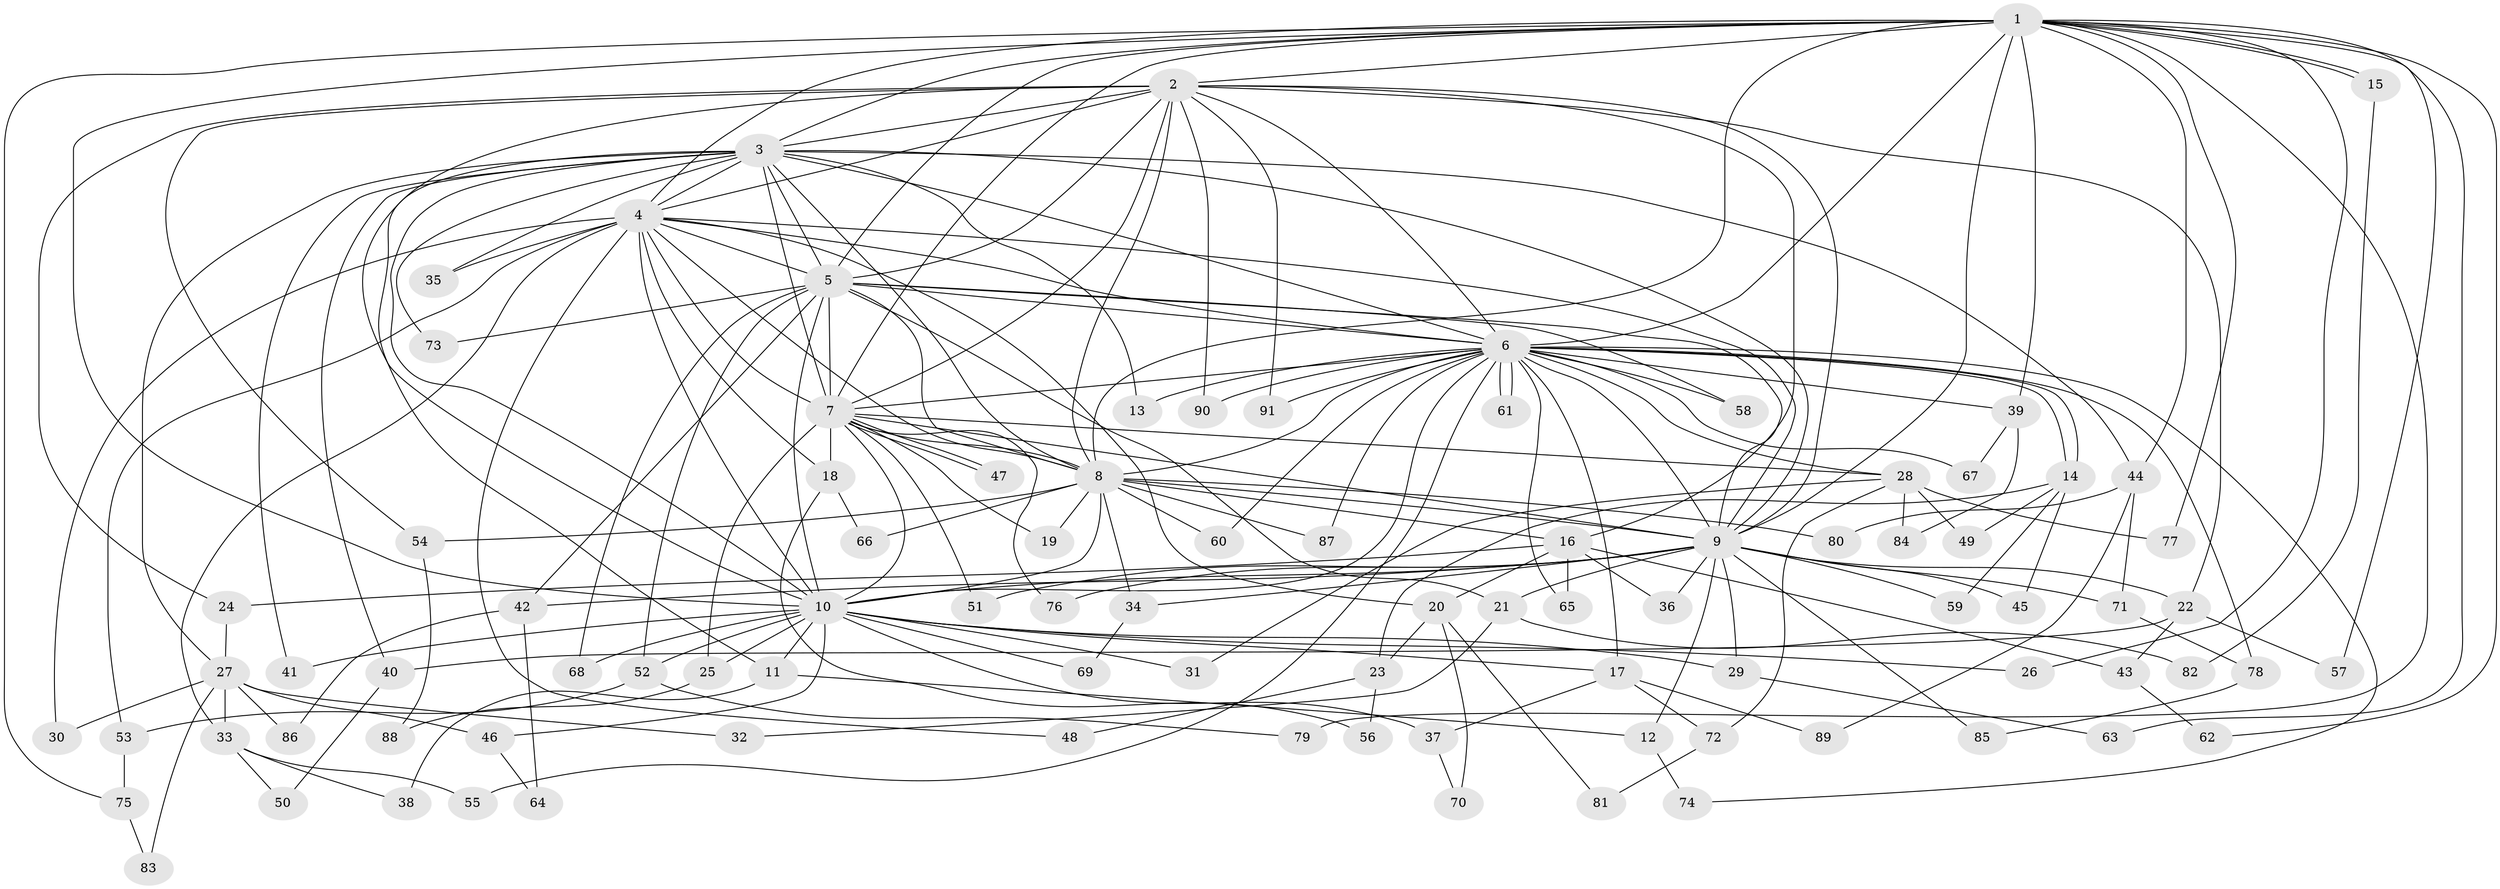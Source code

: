 // coarse degree distribution, {23: 0.018518518518518517, 19: 0.018518518518518517, 3: 0.16666666666666666, 2: 0.5370370370370371, 5: 0.037037037037037035, 1: 0.1111111111111111, 4: 0.05555555555555555, 14: 0.018518518518518517, 17: 0.018518518518518517, 8: 0.018518518518518517}
// Generated by graph-tools (version 1.1) at 2025/48/03/04/25 21:48:18]
// undirected, 91 vertices, 207 edges
graph export_dot {
graph [start="1"]
  node [color=gray90,style=filled];
  1;
  2;
  3;
  4;
  5;
  6;
  7;
  8;
  9;
  10;
  11;
  12;
  13;
  14;
  15;
  16;
  17;
  18;
  19;
  20;
  21;
  22;
  23;
  24;
  25;
  26;
  27;
  28;
  29;
  30;
  31;
  32;
  33;
  34;
  35;
  36;
  37;
  38;
  39;
  40;
  41;
  42;
  43;
  44;
  45;
  46;
  47;
  48;
  49;
  50;
  51;
  52;
  53;
  54;
  55;
  56;
  57;
  58;
  59;
  60;
  61;
  62;
  63;
  64;
  65;
  66;
  67;
  68;
  69;
  70;
  71;
  72;
  73;
  74;
  75;
  76;
  77;
  78;
  79;
  80;
  81;
  82;
  83;
  84;
  85;
  86;
  87;
  88;
  89;
  90;
  91;
  1 -- 2;
  1 -- 3;
  1 -- 4;
  1 -- 5;
  1 -- 6;
  1 -- 7;
  1 -- 8;
  1 -- 9;
  1 -- 10;
  1 -- 15;
  1 -- 15;
  1 -- 26;
  1 -- 39;
  1 -- 44;
  1 -- 57;
  1 -- 62;
  1 -- 63;
  1 -- 75;
  1 -- 77;
  1 -- 79;
  2 -- 3;
  2 -- 4;
  2 -- 5;
  2 -- 6;
  2 -- 7;
  2 -- 8;
  2 -- 9;
  2 -- 10;
  2 -- 16;
  2 -- 22;
  2 -- 24;
  2 -- 54;
  2 -- 90;
  2 -- 91;
  3 -- 4;
  3 -- 5;
  3 -- 6;
  3 -- 7;
  3 -- 8;
  3 -- 9;
  3 -- 10;
  3 -- 11;
  3 -- 13;
  3 -- 27;
  3 -- 35;
  3 -- 40;
  3 -- 41;
  3 -- 44;
  3 -- 73;
  4 -- 5;
  4 -- 6;
  4 -- 7;
  4 -- 8;
  4 -- 9;
  4 -- 10;
  4 -- 18;
  4 -- 20;
  4 -- 30;
  4 -- 33;
  4 -- 35;
  4 -- 48;
  4 -- 53;
  5 -- 6;
  5 -- 7;
  5 -- 8;
  5 -- 9;
  5 -- 10;
  5 -- 21;
  5 -- 42;
  5 -- 52;
  5 -- 58;
  5 -- 68;
  5 -- 73;
  6 -- 7;
  6 -- 8;
  6 -- 9;
  6 -- 10;
  6 -- 13;
  6 -- 14;
  6 -- 14;
  6 -- 17;
  6 -- 28;
  6 -- 39;
  6 -- 55;
  6 -- 58;
  6 -- 60;
  6 -- 61;
  6 -- 61;
  6 -- 65;
  6 -- 67;
  6 -- 74;
  6 -- 78;
  6 -- 87;
  6 -- 90;
  6 -- 91;
  7 -- 8;
  7 -- 9;
  7 -- 10;
  7 -- 18;
  7 -- 19;
  7 -- 25;
  7 -- 28;
  7 -- 47;
  7 -- 47;
  7 -- 51;
  7 -- 76;
  8 -- 9;
  8 -- 10;
  8 -- 16;
  8 -- 19;
  8 -- 34;
  8 -- 54;
  8 -- 60;
  8 -- 66;
  8 -- 80;
  8 -- 87;
  9 -- 10;
  9 -- 12;
  9 -- 21;
  9 -- 22;
  9 -- 29;
  9 -- 34;
  9 -- 36;
  9 -- 42;
  9 -- 45;
  9 -- 51;
  9 -- 59;
  9 -- 71;
  9 -- 76;
  9 -- 85;
  10 -- 11;
  10 -- 17;
  10 -- 25;
  10 -- 26;
  10 -- 29;
  10 -- 31;
  10 -- 37;
  10 -- 41;
  10 -- 46;
  10 -- 52;
  10 -- 68;
  10 -- 69;
  11 -- 12;
  11 -- 38;
  12 -- 74;
  14 -- 23;
  14 -- 45;
  14 -- 49;
  14 -- 59;
  15 -- 82;
  16 -- 20;
  16 -- 24;
  16 -- 36;
  16 -- 43;
  16 -- 65;
  17 -- 37;
  17 -- 72;
  17 -- 89;
  18 -- 56;
  18 -- 66;
  20 -- 23;
  20 -- 70;
  20 -- 81;
  21 -- 32;
  21 -- 82;
  22 -- 40;
  22 -- 43;
  22 -- 57;
  23 -- 48;
  23 -- 56;
  24 -- 27;
  25 -- 88;
  27 -- 30;
  27 -- 32;
  27 -- 33;
  27 -- 46;
  27 -- 83;
  27 -- 86;
  28 -- 31;
  28 -- 49;
  28 -- 72;
  28 -- 77;
  28 -- 84;
  29 -- 63;
  33 -- 38;
  33 -- 50;
  33 -- 55;
  34 -- 69;
  37 -- 70;
  39 -- 67;
  39 -- 84;
  40 -- 50;
  42 -- 64;
  42 -- 86;
  43 -- 62;
  44 -- 71;
  44 -- 80;
  44 -- 89;
  46 -- 64;
  52 -- 53;
  52 -- 79;
  53 -- 75;
  54 -- 88;
  71 -- 78;
  72 -- 81;
  75 -- 83;
  78 -- 85;
}
